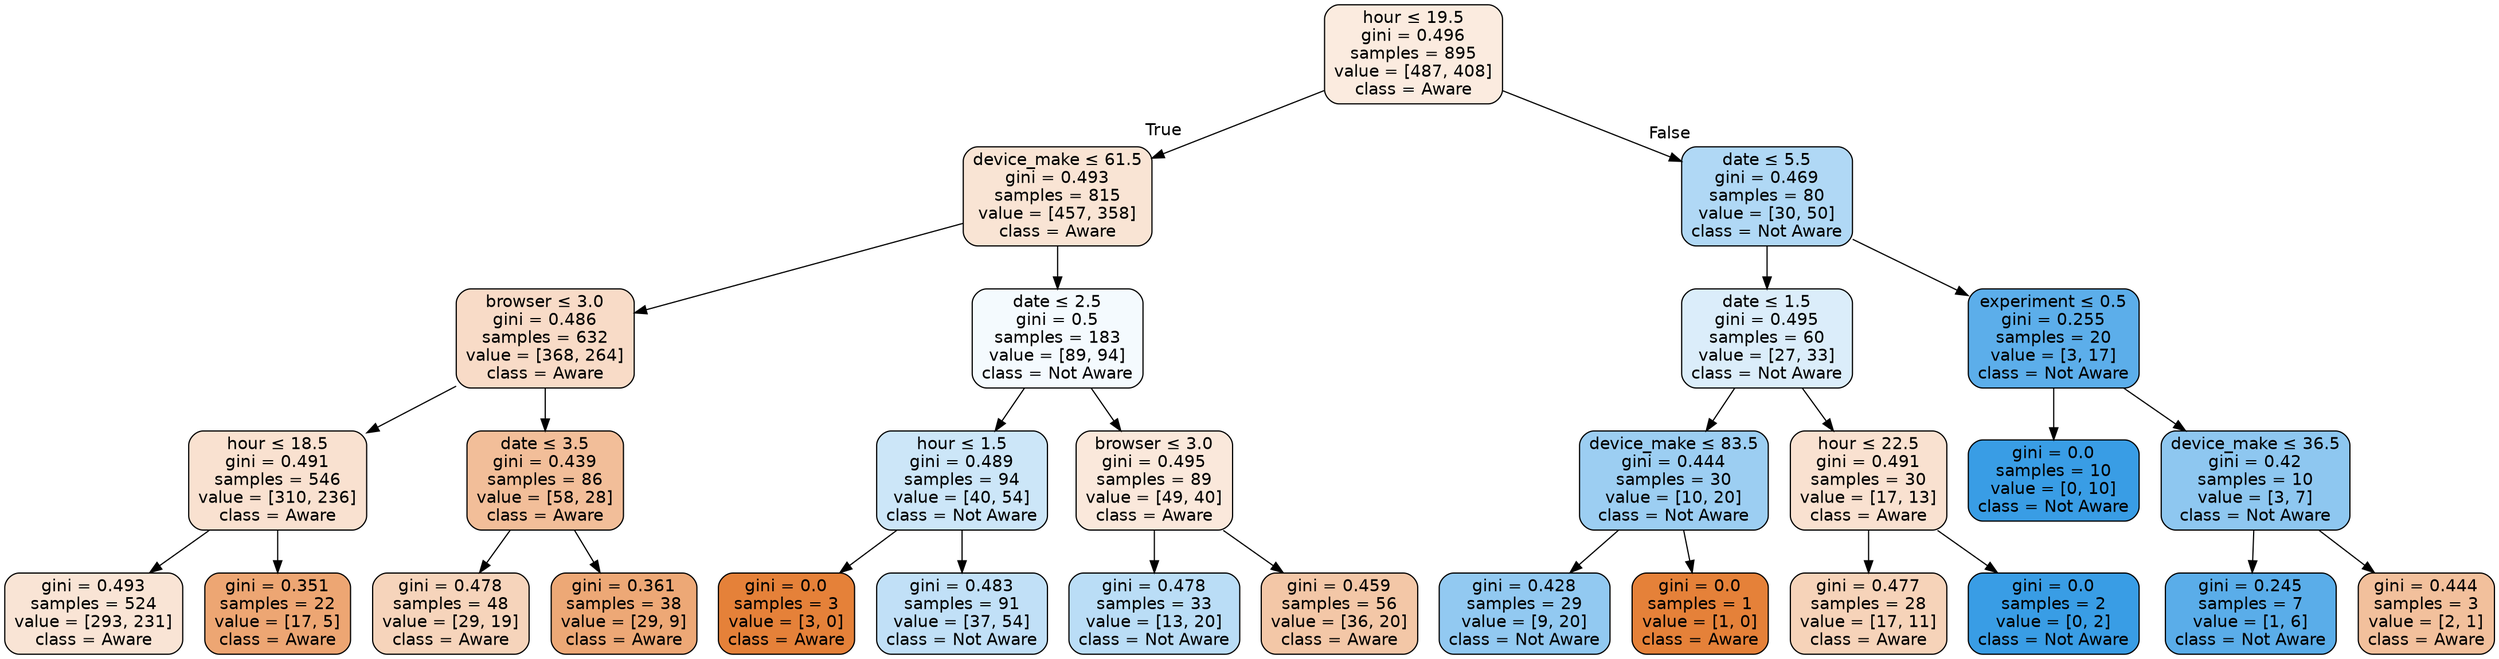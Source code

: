 digraph Tree {
node [shape=box, style="filled, rounded", color="black", fontname=helvetica] ;
edge [fontname=helvetica] ;
0 [label=<hour &le; 19.5<br/>gini = 0.496<br/>samples = 895<br/>value = [487, 408]<br/>class = Aware>, fillcolor="#fbebdf"] ;
1 [label=<device_make &le; 61.5<br/>gini = 0.493<br/>samples = 815<br/>value = [457, 358]<br/>class = Aware>, fillcolor="#f9e4d4"] ;
0 -> 1 [labeldistance=2.5, labelangle=45, headlabel="True"] ;
2 [label=<browser &le; 3.0<br/>gini = 0.486<br/>samples = 632<br/>value = [368, 264]<br/>class = Aware>, fillcolor="#f8dbc7"] ;
1 -> 2 ;
3 [label=<hour &le; 18.5<br/>gini = 0.491<br/>samples = 546<br/>value = [310, 236]<br/>class = Aware>, fillcolor="#f9e1d0"] ;
2 -> 3 ;
4 [label=<gini = 0.493<br/>samples = 524<br/>value = [293, 231]<br/>class = Aware>, fillcolor="#f9e4d5"] ;
3 -> 4 ;
5 [label=<gini = 0.351<br/>samples = 22<br/>value = [17, 5]<br/>class = Aware>, fillcolor="#eda673"] ;
3 -> 5 ;
6 [label=<date &le; 3.5<br/>gini = 0.439<br/>samples = 86<br/>value = [58, 28]<br/>class = Aware>, fillcolor="#f2be99"] ;
2 -> 6 ;
7 [label=<gini = 0.478<br/>samples = 48<br/>value = [29, 19]<br/>class = Aware>, fillcolor="#f6d4bb"] ;
6 -> 7 ;
8 [label=<gini = 0.361<br/>samples = 38<br/>value = [29, 9]<br/>class = Aware>, fillcolor="#eda876"] ;
6 -> 8 ;
9 [label=<date &le; 2.5<br/>gini = 0.5<br/>samples = 183<br/>value = [89, 94]<br/>class = Not Aware>, fillcolor="#f4fafe"] ;
1 -> 9 ;
10 [label=<hour &le; 1.5<br/>gini = 0.489<br/>samples = 94<br/>value = [40, 54]<br/>class = Not Aware>, fillcolor="#cce6f8"] ;
9 -> 10 ;
11 [label=<gini = 0.0<br/>samples = 3<br/>value = [3, 0]<br/>class = Aware>, fillcolor="#e58139"] ;
10 -> 11 ;
12 [label=<gini = 0.483<br/>samples = 91<br/>value = [37, 54]<br/>class = Not Aware>, fillcolor="#c1e0f7"] ;
10 -> 12 ;
13 [label=<browser &le; 3.0<br/>gini = 0.495<br/>samples = 89<br/>value = [49, 40]<br/>class = Aware>, fillcolor="#fae8db"] ;
9 -> 13 ;
14 [label=<gini = 0.478<br/>samples = 33<br/>value = [13, 20]<br/>class = Not Aware>, fillcolor="#baddf6"] ;
13 -> 14 ;
15 [label=<gini = 0.459<br/>samples = 56<br/>value = [36, 20]<br/>class = Aware>, fillcolor="#f3c7a7"] ;
13 -> 15 ;
16 [label=<date &le; 5.5<br/>gini = 0.469<br/>samples = 80<br/>value = [30, 50]<br/>class = Not Aware>, fillcolor="#b0d8f5"] ;
0 -> 16 [labeldistance=2.5, labelangle=-45, headlabel="False"] ;
17 [label=<date &le; 1.5<br/>gini = 0.495<br/>samples = 60<br/>value = [27, 33]<br/>class = Not Aware>, fillcolor="#dbedfa"] ;
16 -> 17 ;
18 [label=<device_make &le; 83.5<br/>gini = 0.444<br/>samples = 30<br/>value = [10, 20]<br/>class = Not Aware>, fillcolor="#9ccef2"] ;
17 -> 18 ;
19 [label=<gini = 0.428<br/>samples = 29<br/>value = [9, 20]<br/>class = Not Aware>, fillcolor="#92c9f1"] ;
18 -> 19 ;
20 [label=<gini = 0.0<br/>samples = 1<br/>value = [1, 0]<br/>class = Aware>, fillcolor="#e58139"] ;
18 -> 20 ;
21 [label=<hour &le; 22.5<br/>gini = 0.491<br/>samples = 30<br/>value = [17, 13]<br/>class = Aware>, fillcolor="#f9e1d0"] ;
17 -> 21 ;
22 [label=<gini = 0.477<br/>samples = 28<br/>value = [17, 11]<br/>class = Aware>, fillcolor="#f6d3b9"] ;
21 -> 22 ;
23 [label=<gini = 0.0<br/>samples = 2<br/>value = [0, 2]<br/>class = Not Aware>, fillcolor="#399de5"] ;
21 -> 23 ;
24 [label=<experiment &le; 0.5<br/>gini = 0.255<br/>samples = 20<br/>value = [3, 17]<br/>class = Not Aware>, fillcolor="#5caeea"] ;
16 -> 24 ;
25 [label=<gini = 0.0<br/>samples = 10<br/>value = [0, 10]<br/>class = Not Aware>, fillcolor="#399de5"] ;
24 -> 25 ;
26 [label=<device_make &le; 36.5<br/>gini = 0.42<br/>samples = 10<br/>value = [3, 7]<br/>class = Not Aware>, fillcolor="#8ec7f0"] ;
24 -> 26 ;
27 [label=<gini = 0.245<br/>samples = 7<br/>value = [1, 6]<br/>class = Not Aware>, fillcolor="#5aade9"] ;
26 -> 27 ;
28 [label=<gini = 0.444<br/>samples = 3<br/>value = [2, 1]<br/>class = Aware>, fillcolor="#f2c09c"] ;
26 -> 28 ;
}